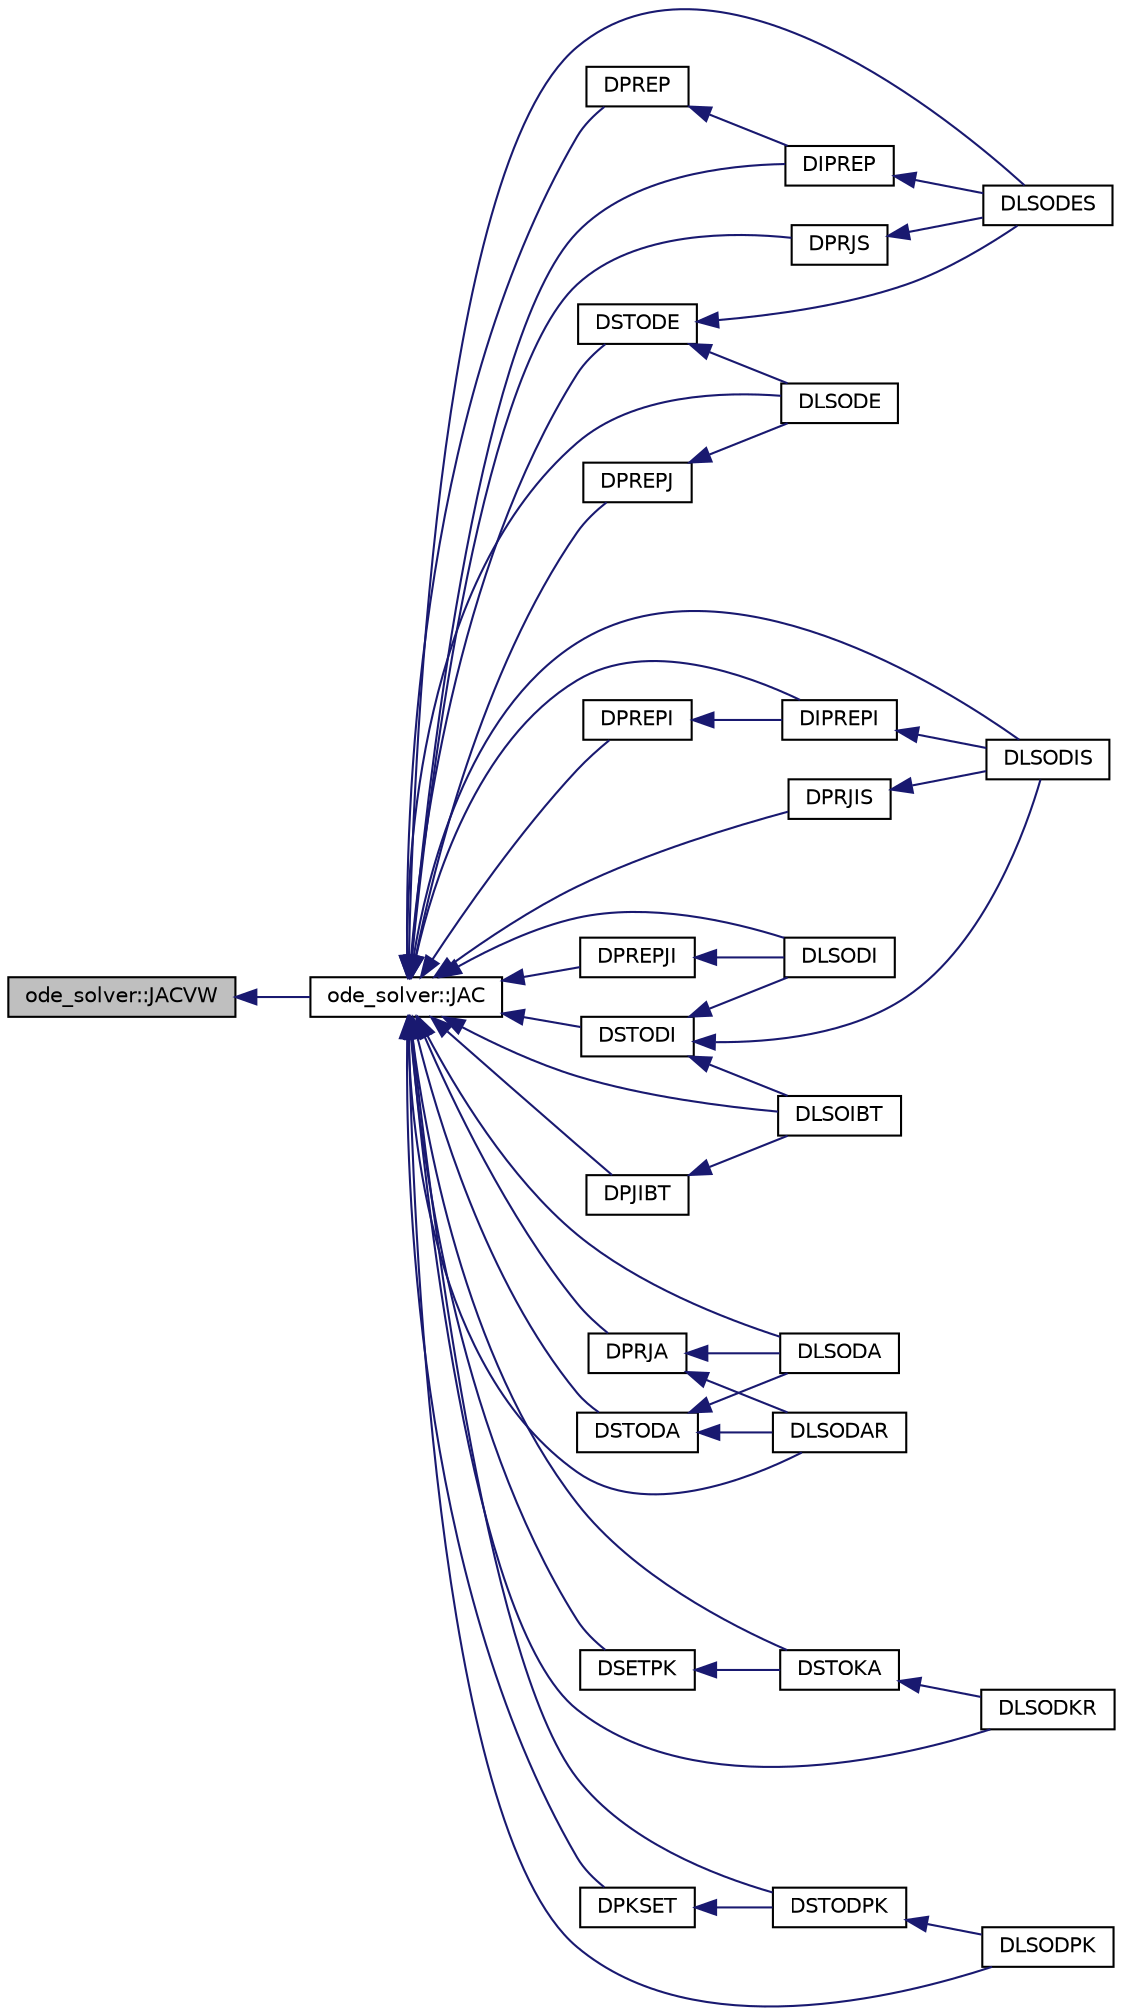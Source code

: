digraph G
{
  edge [fontname="Helvetica",fontsize="10",labelfontname="Helvetica",labelfontsize="10"];
  node [fontname="Helvetica",fontsize="10",shape=record];
  rankdir=LR;
  Node1 [label="ode_solver::JACVW",height=0.2,width=0.4,color="black", fillcolor="grey75", style="filled" fontcolor="black"];
  Node1 -> Node2 [dir=back,color="midnightblue",fontsize="10",style="solid",fontname="Helvetica"];
  Node2 [label="ode_solver::JAC",height=0.2,width=0.4,color="black", fillcolor="white", style="filled",URL="$namespaceode__solver.html#a5934afd4f484c52fdaeeae029d123837"];
  Node2 -> Node3 [dir=back,color="midnightblue",fontsize="10",style="solid",fontname="Helvetica"];
  Node3 [label="DIPREP",height=0.2,width=0.4,color="black", fillcolor="white", style="filled",URL="$opkda1_8f90.html#af0d7349d0ebe40bdac75c57839107c80"];
  Node3 -> Node4 [dir=back,color="midnightblue",fontsize="10",style="solid",fontname="Helvetica"];
  Node4 [label="DLSODES",height=0.2,width=0.4,color="black", fillcolor="white", style="filled",URL="$opkdmain_8f90.html#a9ba73fbed77c11ec4abd126bbf966442"];
  Node2 -> Node5 [dir=back,color="midnightblue",fontsize="10",style="solid",fontname="Helvetica"];
  Node5 [label="DIPREPI",height=0.2,width=0.4,color="black", fillcolor="white", style="filled",URL="$opkda1_8f90.html#a307be8d9d6aa86be2cfc69f730e991ca"];
  Node5 -> Node6 [dir=back,color="midnightblue",fontsize="10",style="solid",fontname="Helvetica"];
  Node6 [label="DLSODIS",height=0.2,width=0.4,color="black", fillcolor="white", style="filled",URL="$opkdmain_8f90.html#a8d69137716f0a783f1f355586a16f5c2"];
  Node2 -> Node7 [dir=back,color="midnightblue",fontsize="10",style="solid",fontname="Helvetica"];
  Node7 [label="DLSODA",height=0.2,width=0.4,color="black", fillcolor="white", style="filled",URL="$opkdmain_8f90.html#a7028cae269fa60b5b454f91a66b2d04d"];
  Node2 -> Node8 [dir=back,color="midnightblue",fontsize="10",style="solid",fontname="Helvetica"];
  Node8 [label="DLSODAR",height=0.2,width=0.4,color="black", fillcolor="white", style="filled",URL="$opkdmain_8f90.html#a1711c1b88bb05db6bc1a9b3b0e3a2663"];
  Node2 -> Node9 [dir=back,color="midnightblue",fontsize="10",style="solid",fontname="Helvetica"];
  Node9 [label="DLSODE",height=0.2,width=0.4,color="black", fillcolor="white", style="filled",URL="$opkdmain_8f90.html#a4196f3869c790e8813b4bac1dd03ecb9"];
  Node2 -> Node4 [dir=back,color="midnightblue",fontsize="10",style="solid",fontname="Helvetica"];
  Node2 -> Node10 [dir=back,color="midnightblue",fontsize="10",style="solid",fontname="Helvetica"];
  Node10 [label="DLSODI",height=0.2,width=0.4,color="black", fillcolor="white", style="filled",URL="$opkdmain_8f90.html#aeb7356035bc33fb533f00f0aaf6bab48"];
  Node2 -> Node6 [dir=back,color="midnightblue",fontsize="10",style="solid",fontname="Helvetica"];
  Node2 -> Node11 [dir=back,color="midnightblue",fontsize="10",style="solid",fontname="Helvetica"];
  Node11 [label="DLSODKR",height=0.2,width=0.4,color="black", fillcolor="white", style="filled",URL="$opkdmain_8f90.html#afd6a4d460cf75c6278c36e819dc9c763"];
  Node2 -> Node12 [dir=back,color="midnightblue",fontsize="10",style="solid",fontname="Helvetica"];
  Node12 [label="DLSODPK",height=0.2,width=0.4,color="black", fillcolor="white", style="filled",URL="$opkdmain_8f90.html#abfd1fd76148d80747a6fd105a6c3cca8"];
  Node2 -> Node13 [dir=back,color="midnightblue",fontsize="10",style="solid",fontname="Helvetica"];
  Node13 [label="DLSOIBT",height=0.2,width=0.4,color="black", fillcolor="white", style="filled",URL="$opkdmain_8f90.html#adba4bd945e718a59e4cbf98ddf8f224c"];
  Node2 -> Node14 [dir=back,color="midnightblue",fontsize="10",style="solid",fontname="Helvetica"];
  Node14 [label="DPJIBT",height=0.2,width=0.4,color="black", fillcolor="white", style="filled",URL="$opkda1_8f90.html#a456b17d8fdf9d52f2bac14d45a3ae24b"];
  Node14 -> Node13 [dir=back,color="midnightblue",fontsize="10",style="solid",fontname="Helvetica"];
  Node2 -> Node15 [dir=back,color="midnightblue",fontsize="10",style="solid",fontname="Helvetica"];
  Node15 [label="DPKSET",height=0.2,width=0.4,color="black", fillcolor="white", style="filled",URL="$opkda1_8f90.html#a26db2c01564b29ac48fbfcf2106ffa56"];
  Node15 -> Node16 [dir=back,color="midnightblue",fontsize="10",style="solid",fontname="Helvetica"];
  Node16 [label="DSTODPK",height=0.2,width=0.4,color="black", fillcolor="white", style="filled",URL="$opkda1_8f90.html#ac316a22658cc40e317285fa52583a0bc"];
  Node16 -> Node12 [dir=back,color="midnightblue",fontsize="10",style="solid",fontname="Helvetica"];
  Node2 -> Node17 [dir=back,color="midnightblue",fontsize="10",style="solid",fontname="Helvetica"];
  Node17 [label="DPREP",height=0.2,width=0.4,color="black", fillcolor="white", style="filled",URL="$opkda1_8f90.html#a03c8b7c16bffc999b3b52b3315347a63"];
  Node17 -> Node3 [dir=back,color="midnightblue",fontsize="10",style="solid",fontname="Helvetica"];
  Node2 -> Node18 [dir=back,color="midnightblue",fontsize="10",style="solid",fontname="Helvetica"];
  Node18 [label="DPREPI",height=0.2,width=0.4,color="black", fillcolor="white", style="filled",URL="$opkda1_8f90.html#a4fce71e6345ed9f102a903d3520040e2"];
  Node18 -> Node5 [dir=back,color="midnightblue",fontsize="10",style="solid",fontname="Helvetica"];
  Node2 -> Node19 [dir=back,color="midnightblue",fontsize="10",style="solid",fontname="Helvetica"];
  Node19 [label="DPREPJ",height=0.2,width=0.4,color="black", fillcolor="white", style="filled",URL="$opkda1_8f90.html#ab7c502c869863869151c2bf2c070f52e"];
  Node19 -> Node9 [dir=back,color="midnightblue",fontsize="10",style="solid",fontname="Helvetica"];
  Node2 -> Node20 [dir=back,color="midnightblue",fontsize="10",style="solid",fontname="Helvetica"];
  Node20 [label="DPREPJI",height=0.2,width=0.4,color="black", fillcolor="white", style="filled",URL="$opkda1_8f90.html#a11e7a071c560fef7d83adb409cb12161"];
  Node20 -> Node10 [dir=back,color="midnightblue",fontsize="10",style="solid",fontname="Helvetica"];
  Node2 -> Node21 [dir=back,color="midnightblue",fontsize="10",style="solid",fontname="Helvetica"];
  Node21 [label="DPRJA",height=0.2,width=0.4,color="black", fillcolor="white", style="filled",URL="$opkda1_8f90.html#a0f4c6b47dff20bf7db636df53aad9d9f"];
  Node21 -> Node7 [dir=back,color="midnightblue",fontsize="10",style="solid",fontname="Helvetica"];
  Node21 -> Node8 [dir=back,color="midnightblue",fontsize="10",style="solid",fontname="Helvetica"];
  Node2 -> Node22 [dir=back,color="midnightblue",fontsize="10",style="solid",fontname="Helvetica"];
  Node22 [label="DPRJIS",height=0.2,width=0.4,color="black", fillcolor="white", style="filled",URL="$opkda1_8f90.html#acf839058f8a6f79d0f9e76566228435f"];
  Node22 -> Node6 [dir=back,color="midnightblue",fontsize="10",style="solid",fontname="Helvetica"];
  Node2 -> Node23 [dir=back,color="midnightblue",fontsize="10",style="solid",fontname="Helvetica"];
  Node23 [label="DPRJS",height=0.2,width=0.4,color="black", fillcolor="white", style="filled",URL="$opkda1_8f90.html#a0c1188f85a5084ae479878c296153305"];
  Node23 -> Node4 [dir=back,color="midnightblue",fontsize="10",style="solid",fontname="Helvetica"];
  Node2 -> Node24 [dir=back,color="midnightblue",fontsize="10",style="solid",fontname="Helvetica"];
  Node24 [label="DSETPK",height=0.2,width=0.4,color="black", fillcolor="white", style="filled",URL="$opkda1_8f90.html#aa1d4e249bee316931b8acdea2a8f1b17"];
  Node24 -> Node25 [dir=back,color="midnightblue",fontsize="10",style="solid",fontname="Helvetica"];
  Node25 [label="DSTOKA",height=0.2,width=0.4,color="black", fillcolor="white", style="filled",URL="$opkda1_8f90.html#aa5d15943200f3d1261087a7d67337822"];
  Node25 -> Node11 [dir=back,color="midnightblue",fontsize="10",style="solid",fontname="Helvetica"];
  Node2 -> Node26 [dir=back,color="midnightblue",fontsize="10",style="solid",fontname="Helvetica"];
  Node26 [label="DSTODA",height=0.2,width=0.4,color="black", fillcolor="white", style="filled",URL="$opkda1_8f90.html#aa00976345b7f4fb84af59820b1d5d2a9"];
  Node26 -> Node7 [dir=back,color="midnightblue",fontsize="10",style="solid",fontname="Helvetica"];
  Node26 -> Node8 [dir=back,color="midnightblue",fontsize="10",style="solid",fontname="Helvetica"];
  Node2 -> Node27 [dir=back,color="midnightblue",fontsize="10",style="solid",fontname="Helvetica"];
  Node27 [label="DSTODE",height=0.2,width=0.4,color="black", fillcolor="white", style="filled",URL="$opkda1_8f90.html#abbf3e0cfbd4d4c4a04af51691dc3ab0b"];
  Node27 -> Node9 [dir=back,color="midnightblue",fontsize="10",style="solid",fontname="Helvetica"];
  Node27 -> Node4 [dir=back,color="midnightblue",fontsize="10",style="solid",fontname="Helvetica"];
  Node2 -> Node28 [dir=back,color="midnightblue",fontsize="10",style="solid",fontname="Helvetica"];
  Node28 [label="DSTODI",height=0.2,width=0.4,color="black", fillcolor="white", style="filled",URL="$opkda1_8f90.html#aad7a927a220950176ff61b185c420656"];
  Node28 -> Node10 [dir=back,color="midnightblue",fontsize="10",style="solid",fontname="Helvetica"];
  Node28 -> Node6 [dir=back,color="midnightblue",fontsize="10",style="solid",fontname="Helvetica"];
  Node28 -> Node13 [dir=back,color="midnightblue",fontsize="10",style="solid",fontname="Helvetica"];
  Node2 -> Node16 [dir=back,color="midnightblue",fontsize="10",style="solid",fontname="Helvetica"];
  Node2 -> Node25 [dir=back,color="midnightblue",fontsize="10",style="solid",fontname="Helvetica"];
}
